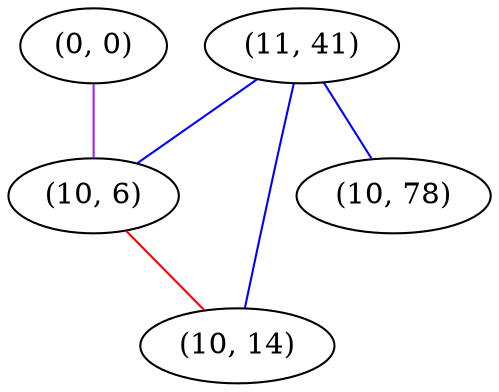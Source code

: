 graph "" {
"(0, 0)";
"(11, 41)";
"(10, 6)";
"(10, 14)";
"(10, 78)";
"(0, 0)" -- "(10, 6)"  [color=purple, key=0, weight=4];
"(11, 41)" -- "(10, 78)"  [color=blue, key=0, weight=3];
"(11, 41)" -- "(10, 6)"  [color=blue, key=0, weight=3];
"(11, 41)" -- "(10, 14)"  [color=blue, key=0, weight=3];
"(10, 6)" -- "(10, 14)"  [color=red, key=0, weight=1];
}
